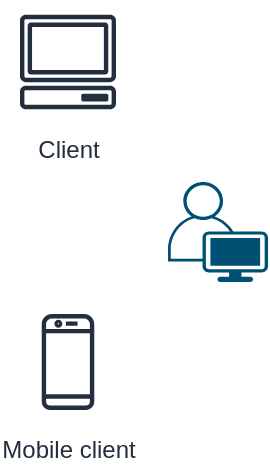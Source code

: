 <mxfile version="16.6.6" type="github">
  <diagram id="V48ThPlOWSSbvWHUWCuM" name="Page-1">
    <mxGraphModel dx="946" dy="589" grid="1" gridSize="10" guides="1" tooltips="1" connect="1" arrows="1" fold="1" page="1" pageScale="1" pageWidth="827" pageHeight="1169" math="0" shadow="0">
      <root>
        <mxCell id="0" />
        <mxCell id="1" parent="0" />
        <mxCell id="UuvGURshNNqJvuhq-nEc-16" value="Client" style="sketch=0;outlineConnect=0;fontColor=#232F3E;gradientColor=none;strokeColor=#232F3E;fillColor=#ffffff;dashed=0;verticalLabelPosition=bottom;verticalAlign=top;align=center;html=1;fontSize=12;fontStyle=0;aspect=fixed;shape=mxgraph.aws4.resourceIcon;resIcon=mxgraph.aws4.client;rounded=0;" vertex="1" parent="1">
          <mxGeometry x="50" y="120" width="60" height="60" as="geometry" />
        </mxCell>
        <mxCell id="UuvGURshNNqJvuhq-nEc-17" value="Mobile client" style="sketch=0;outlineConnect=0;fontColor=#232F3E;gradientColor=none;strokeColor=#232F3E;fillColor=#ffffff;dashed=0;verticalLabelPosition=bottom;verticalAlign=top;align=center;html=1;fontSize=12;fontStyle=0;aspect=fixed;shape=mxgraph.aws4.resourceIcon;resIcon=mxgraph.aws4.mobile_client;rounded=0;" vertex="1" parent="1">
          <mxGeometry x="50" y="270" width="60" height="60" as="geometry" />
        </mxCell>
        <mxCell id="UuvGURshNNqJvuhq-nEc-19" value="" style="points=[[0.35,0,0],[0.98,0.51,0],[1,0.71,0],[0.67,1,0],[0,0.795,0],[0,0.65,0]];verticalLabelPosition=bottom;sketch=0;html=1;verticalAlign=top;aspect=fixed;align=center;pointerEvents=1;shape=mxgraph.cisco19.user;fillColor=#005073;strokeColor=none;rounded=0;fontColor=#46495D;" vertex="1" parent="1">
          <mxGeometry x="130" y="210" width="50" height="50" as="geometry" />
        </mxCell>
      </root>
    </mxGraphModel>
  </diagram>
</mxfile>
